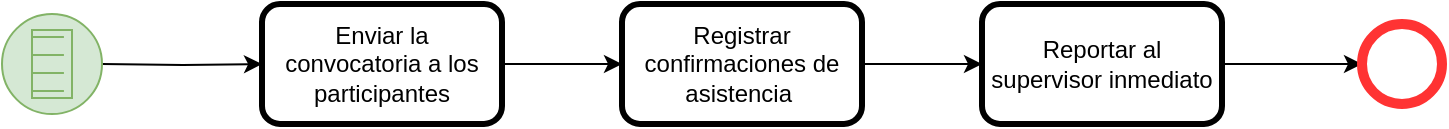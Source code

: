 <mxfile version="14.9.6" type="device"><diagram id="_oPB1Topf4VaAVUMLX2I" name="Página-1"><mxGraphModel dx="946" dy="632" grid="1" gridSize="10" guides="1" tooltips="1" connect="1" arrows="1" fold="1" page="1" pageScale="1" pageWidth="827" pageHeight="1169" math="0" shadow="0"><root><mxCell id="0"/><mxCell id="1" parent="0"/><mxCell id="nRUIGrUwrvUCrJ1gMzZg-1" style="edgeStyle=orthogonalEdgeStyle;rounded=0;orthogonalLoop=1;jettySize=auto;html=1;exitX=1;exitY=0.5;exitDx=0;exitDy=0;exitPerimeter=0;entryX=0;entryY=0.5;entryDx=0;entryDy=0;" edge="1" parent="1" target="nRUIGrUwrvUCrJ1gMzZg-3"><mxGeometry relative="1" as="geometry"><mxPoint x="120" y="259" as="sourcePoint"/></mxGeometry></mxCell><mxCell id="nRUIGrUwrvUCrJ1gMzZg-2" style="edgeStyle=orthogonalEdgeStyle;rounded=0;orthogonalLoop=1;jettySize=auto;html=1;entryX=0;entryY=0.5;entryDx=0;entryDy=0;strokeColor=#000000;" edge="1" parent="1" source="nRUIGrUwrvUCrJ1gMzZg-3" target="nRUIGrUwrvUCrJ1gMzZg-5"><mxGeometry relative="1" as="geometry"/></mxCell><mxCell id="nRUIGrUwrvUCrJ1gMzZg-3" value="Enviar la convocatoria a los participantes" style="rounded=1;whiteSpace=wrap;html=1;strokeColor=#000000;strokeWidth=3;" vertex="1" parent="1"><mxGeometry x="200" y="229" width="120" height="60" as="geometry"/></mxCell><mxCell id="nRUIGrUwrvUCrJ1gMzZg-4" style="edgeStyle=orthogonalEdgeStyle;rounded=0;orthogonalLoop=1;jettySize=auto;html=1;exitX=1;exitY=0.5;exitDx=0;exitDy=0;entryX=0;entryY=0.5;entryDx=0;entryDy=0;strokeColor=#000000;" edge="1" parent="1" source="nRUIGrUwrvUCrJ1gMzZg-5" target="nRUIGrUwrvUCrJ1gMzZg-7"><mxGeometry relative="1" as="geometry"/></mxCell><mxCell id="nRUIGrUwrvUCrJ1gMzZg-5" value="Registrar confirmaciones de asistencia&amp;nbsp;" style="rounded=1;whiteSpace=wrap;html=1;strokeColor=#000000;strokeWidth=3;" vertex="1" parent="1"><mxGeometry x="380" y="229" width="120" height="60" as="geometry"/></mxCell><mxCell id="nRUIGrUwrvUCrJ1gMzZg-6" style="edgeStyle=orthogonalEdgeStyle;rounded=0;orthogonalLoop=1;jettySize=auto;html=1;entryX=0;entryY=0.5;entryDx=0;entryDy=0;entryPerimeter=0;strokeColor=#000000;" edge="1" parent="1" source="nRUIGrUwrvUCrJ1gMzZg-7" target="nRUIGrUwrvUCrJ1gMzZg-8"><mxGeometry relative="1" as="geometry"/></mxCell><mxCell id="nRUIGrUwrvUCrJ1gMzZg-7" value="Reportar al supervisor inmediato" style="rounded=1;whiteSpace=wrap;html=1;strokeColor=#000000;strokeWidth=3;" vertex="1" parent="1"><mxGeometry x="560" y="229" width="120" height="60" as="geometry"/></mxCell><mxCell id="nRUIGrUwrvUCrJ1gMzZg-8" value="" style="points=[[0.145,0.145,0],[0.5,0,0],[0.855,0.145,0],[1,0.5,0],[0.855,0.855,0],[0.5,1,0],[0.145,0.855,0],[0,0.5,0]];shape=mxgraph.bpmn.event;html=1;verticalLabelPosition=bottom;labelBackgroundColor=#ffffff;verticalAlign=top;align=center;perimeter=ellipsePerimeter;outlineConnect=0;aspect=fixed;outline=standard;symbol=general;strokeColor=#FF3333;strokeWidth=5;" vertex="1" parent="1"><mxGeometry x="750" y="239" width="40" height="40" as="geometry"/></mxCell><mxCell id="nRUIGrUwrvUCrJ1gMzZg-11" value="" style="points=[[0.145,0.145,0],[0.5,0,0],[0.855,0.145,0],[1,0.5,0],[0.855,0.855,0],[0.5,1,0],[0.145,0.855,0],[0,0.5,0]];shape=mxgraph.bpmn.event;html=1;verticalLabelPosition=bottom;labelBackgroundColor=#ffffff;verticalAlign=top;align=center;perimeter=ellipsePerimeter;outlineConnect=0;aspect=fixed;outline=standard;symbol=conditional;fillColor=#d5e8d4;strokeColor=#82b366;" vertex="1" parent="1"><mxGeometry x="70" y="234" width="50" height="50" as="geometry"/></mxCell></root></mxGraphModel></diagram></mxfile>